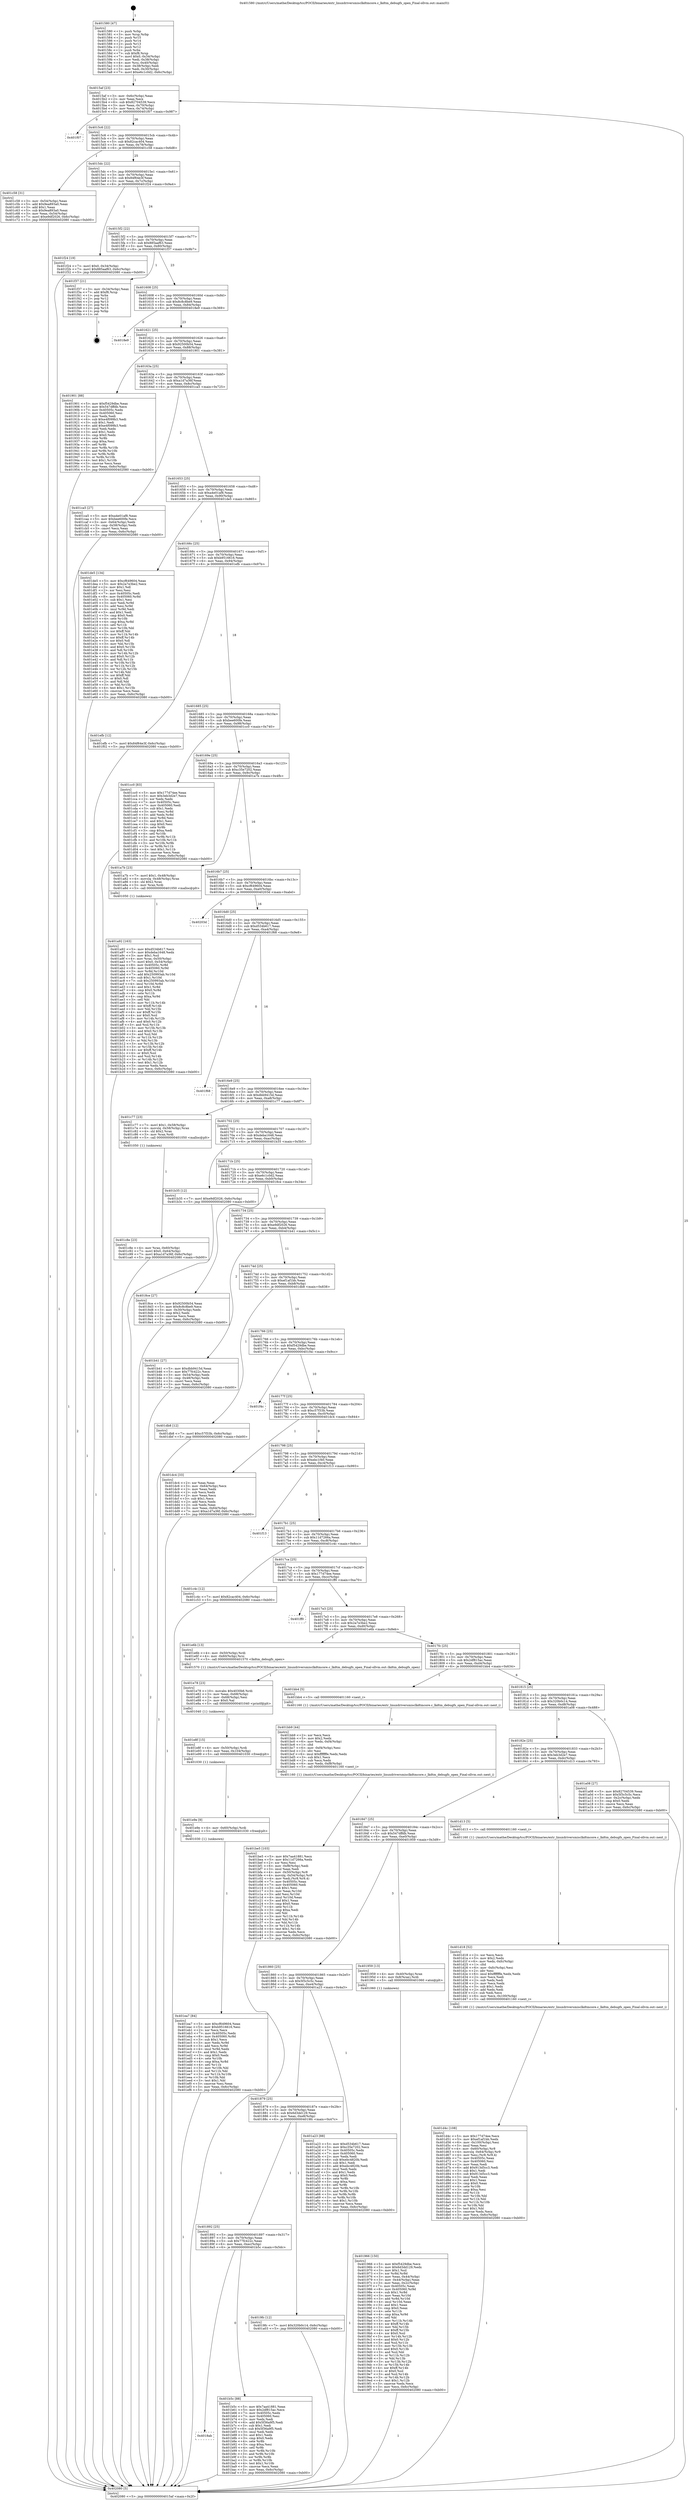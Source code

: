 digraph "0x401580" {
  label = "0x401580 (/mnt/c/Users/mathe/Desktop/tcc/POCII/binaries/extr_linuxdriversmisclkdtmcore.c_lkdtm_debugfs_open_Final-ollvm.out::main(0))"
  labelloc = "t"
  node[shape=record]

  Entry [label="",width=0.3,height=0.3,shape=circle,fillcolor=black,style=filled]
  "0x4015af" [label="{
     0x4015af [23]\l
     | [instrs]\l
     &nbsp;&nbsp;0x4015af \<+3\>: mov -0x6c(%rbp),%eax\l
     &nbsp;&nbsp;0x4015b2 \<+2\>: mov %eax,%ecx\l
     &nbsp;&nbsp;0x4015b4 \<+6\>: sub $0x82704539,%ecx\l
     &nbsp;&nbsp;0x4015ba \<+3\>: mov %eax,-0x70(%rbp)\l
     &nbsp;&nbsp;0x4015bd \<+3\>: mov %ecx,-0x74(%rbp)\l
     &nbsp;&nbsp;0x4015c0 \<+6\>: je 0000000000401f07 \<main+0x987\>\l
  }"]
  "0x401f07" [label="{
     0x401f07\l
  }", style=dashed]
  "0x4015c6" [label="{
     0x4015c6 [22]\l
     | [instrs]\l
     &nbsp;&nbsp;0x4015c6 \<+5\>: jmp 00000000004015cb \<main+0x4b\>\l
     &nbsp;&nbsp;0x4015cb \<+3\>: mov -0x70(%rbp),%eax\l
     &nbsp;&nbsp;0x4015ce \<+5\>: sub $0x82cac404,%eax\l
     &nbsp;&nbsp;0x4015d3 \<+3\>: mov %eax,-0x78(%rbp)\l
     &nbsp;&nbsp;0x4015d6 \<+6\>: je 0000000000401c58 \<main+0x6d8\>\l
  }"]
  Exit [label="",width=0.3,height=0.3,shape=circle,fillcolor=black,style=filled,peripheries=2]
  "0x401c58" [label="{
     0x401c58 [31]\l
     | [instrs]\l
     &nbsp;&nbsp;0x401c58 \<+3\>: mov -0x54(%rbp),%eax\l
     &nbsp;&nbsp;0x401c5b \<+5\>: add $0x9ea893a0,%eax\l
     &nbsp;&nbsp;0x401c60 \<+3\>: add $0x1,%eax\l
     &nbsp;&nbsp;0x401c63 \<+5\>: sub $0x9ea893a0,%eax\l
     &nbsp;&nbsp;0x401c68 \<+3\>: mov %eax,-0x54(%rbp)\l
     &nbsp;&nbsp;0x401c6b \<+7\>: movl $0xe9df2026,-0x6c(%rbp)\l
     &nbsp;&nbsp;0x401c72 \<+5\>: jmp 0000000000402080 \<main+0xb00\>\l
  }"]
  "0x4015dc" [label="{
     0x4015dc [22]\l
     | [instrs]\l
     &nbsp;&nbsp;0x4015dc \<+5\>: jmp 00000000004015e1 \<main+0x61\>\l
     &nbsp;&nbsp;0x4015e1 \<+3\>: mov -0x70(%rbp),%eax\l
     &nbsp;&nbsp;0x4015e4 \<+5\>: sub $0x84f64e3f,%eax\l
     &nbsp;&nbsp;0x4015e9 \<+3\>: mov %eax,-0x7c(%rbp)\l
     &nbsp;&nbsp;0x4015ec \<+6\>: je 0000000000401f24 \<main+0x9a4\>\l
  }"]
  "0x401ea7" [label="{
     0x401ea7 [84]\l
     | [instrs]\l
     &nbsp;&nbsp;0x401ea7 \<+5\>: mov $0xcf649604,%eax\l
     &nbsp;&nbsp;0x401eac \<+5\>: mov $0xb9516616,%esi\l
     &nbsp;&nbsp;0x401eb1 \<+2\>: xor %ecx,%ecx\l
     &nbsp;&nbsp;0x401eb3 \<+7\>: mov 0x40505c,%edx\l
     &nbsp;&nbsp;0x401eba \<+8\>: mov 0x405060,%r8d\l
     &nbsp;&nbsp;0x401ec2 \<+3\>: sub $0x1,%ecx\l
     &nbsp;&nbsp;0x401ec5 \<+3\>: mov %edx,%r9d\l
     &nbsp;&nbsp;0x401ec8 \<+3\>: add %ecx,%r9d\l
     &nbsp;&nbsp;0x401ecb \<+4\>: imul %r9d,%edx\l
     &nbsp;&nbsp;0x401ecf \<+3\>: and $0x1,%edx\l
     &nbsp;&nbsp;0x401ed2 \<+3\>: cmp $0x0,%edx\l
     &nbsp;&nbsp;0x401ed5 \<+4\>: sete %r10b\l
     &nbsp;&nbsp;0x401ed9 \<+4\>: cmp $0xa,%r8d\l
     &nbsp;&nbsp;0x401edd \<+4\>: setl %r11b\l
     &nbsp;&nbsp;0x401ee1 \<+3\>: mov %r10b,%bl\l
     &nbsp;&nbsp;0x401ee4 \<+3\>: and %r11b,%bl\l
     &nbsp;&nbsp;0x401ee7 \<+3\>: xor %r11b,%r10b\l
     &nbsp;&nbsp;0x401eea \<+3\>: or %r10b,%bl\l
     &nbsp;&nbsp;0x401eed \<+3\>: test $0x1,%bl\l
     &nbsp;&nbsp;0x401ef0 \<+3\>: cmovne %esi,%eax\l
     &nbsp;&nbsp;0x401ef3 \<+3\>: mov %eax,-0x6c(%rbp)\l
     &nbsp;&nbsp;0x401ef6 \<+5\>: jmp 0000000000402080 \<main+0xb00\>\l
  }"]
  "0x401f24" [label="{
     0x401f24 [19]\l
     | [instrs]\l
     &nbsp;&nbsp;0x401f24 \<+7\>: movl $0x0,-0x34(%rbp)\l
     &nbsp;&nbsp;0x401f2b \<+7\>: movl $0x885aaf63,-0x6c(%rbp)\l
     &nbsp;&nbsp;0x401f32 \<+5\>: jmp 0000000000402080 \<main+0xb00\>\l
  }"]
  "0x4015f2" [label="{
     0x4015f2 [22]\l
     | [instrs]\l
     &nbsp;&nbsp;0x4015f2 \<+5\>: jmp 00000000004015f7 \<main+0x77\>\l
     &nbsp;&nbsp;0x4015f7 \<+3\>: mov -0x70(%rbp),%eax\l
     &nbsp;&nbsp;0x4015fa \<+5\>: sub $0x885aaf63,%eax\l
     &nbsp;&nbsp;0x4015ff \<+3\>: mov %eax,-0x80(%rbp)\l
     &nbsp;&nbsp;0x401602 \<+6\>: je 0000000000401f37 \<main+0x9b7\>\l
  }"]
  "0x401e9e" [label="{
     0x401e9e [9]\l
     | [instrs]\l
     &nbsp;&nbsp;0x401e9e \<+4\>: mov -0x60(%rbp),%rdi\l
     &nbsp;&nbsp;0x401ea2 \<+5\>: call 0000000000401030 \<free@plt\>\l
     | [calls]\l
     &nbsp;&nbsp;0x401030 \{1\} (unknown)\l
  }"]
  "0x401f37" [label="{
     0x401f37 [21]\l
     | [instrs]\l
     &nbsp;&nbsp;0x401f37 \<+3\>: mov -0x34(%rbp),%eax\l
     &nbsp;&nbsp;0x401f3a \<+7\>: add $0xf8,%rsp\l
     &nbsp;&nbsp;0x401f41 \<+1\>: pop %rbx\l
     &nbsp;&nbsp;0x401f42 \<+2\>: pop %r12\l
     &nbsp;&nbsp;0x401f44 \<+2\>: pop %r13\l
     &nbsp;&nbsp;0x401f46 \<+2\>: pop %r14\l
     &nbsp;&nbsp;0x401f48 \<+2\>: pop %r15\l
     &nbsp;&nbsp;0x401f4a \<+1\>: pop %rbp\l
     &nbsp;&nbsp;0x401f4b \<+1\>: ret\l
  }"]
  "0x401608" [label="{
     0x401608 [25]\l
     | [instrs]\l
     &nbsp;&nbsp;0x401608 \<+5\>: jmp 000000000040160d \<main+0x8d\>\l
     &nbsp;&nbsp;0x40160d \<+3\>: mov -0x70(%rbp),%eax\l
     &nbsp;&nbsp;0x401610 \<+5\>: sub $0x8c8c8be9,%eax\l
     &nbsp;&nbsp;0x401615 \<+6\>: mov %eax,-0x84(%rbp)\l
     &nbsp;&nbsp;0x40161b \<+6\>: je 00000000004018e9 \<main+0x369\>\l
  }"]
  "0x401e8f" [label="{
     0x401e8f [15]\l
     | [instrs]\l
     &nbsp;&nbsp;0x401e8f \<+4\>: mov -0x50(%rbp),%rdi\l
     &nbsp;&nbsp;0x401e93 \<+6\>: mov %eax,-0x104(%rbp)\l
     &nbsp;&nbsp;0x401e99 \<+5\>: call 0000000000401030 \<free@plt\>\l
     | [calls]\l
     &nbsp;&nbsp;0x401030 \{1\} (unknown)\l
  }"]
  "0x4018e9" [label="{
     0x4018e9\l
  }", style=dashed]
  "0x401621" [label="{
     0x401621 [25]\l
     | [instrs]\l
     &nbsp;&nbsp;0x401621 \<+5\>: jmp 0000000000401626 \<main+0xa6\>\l
     &nbsp;&nbsp;0x401626 \<+3\>: mov -0x70(%rbp),%eax\l
     &nbsp;&nbsp;0x401629 \<+5\>: sub $0x92500b54,%eax\l
     &nbsp;&nbsp;0x40162e \<+6\>: mov %eax,-0x88(%rbp)\l
     &nbsp;&nbsp;0x401634 \<+6\>: je 0000000000401901 \<main+0x381\>\l
  }"]
  "0x401e78" [label="{
     0x401e78 [23]\l
     | [instrs]\l
     &nbsp;&nbsp;0x401e78 \<+10\>: movabs $0x4030b6,%rdi\l
     &nbsp;&nbsp;0x401e82 \<+3\>: mov %eax,-0x68(%rbp)\l
     &nbsp;&nbsp;0x401e85 \<+3\>: mov -0x68(%rbp),%esi\l
     &nbsp;&nbsp;0x401e88 \<+2\>: mov $0x0,%al\l
     &nbsp;&nbsp;0x401e8a \<+5\>: call 0000000000401040 \<printf@plt\>\l
     | [calls]\l
     &nbsp;&nbsp;0x401040 \{1\} (unknown)\l
  }"]
  "0x401901" [label="{
     0x401901 [88]\l
     | [instrs]\l
     &nbsp;&nbsp;0x401901 \<+5\>: mov $0xf5429dbe,%eax\l
     &nbsp;&nbsp;0x401906 \<+5\>: mov $0x547dffdb,%ecx\l
     &nbsp;&nbsp;0x40190b \<+7\>: mov 0x40505c,%edx\l
     &nbsp;&nbsp;0x401912 \<+7\>: mov 0x405060,%esi\l
     &nbsp;&nbsp;0x401919 \<+2\>: mov %edx,%edi\l
     &nbsp;&nbsp;0x40191b \<+6\>: sub $0xe4f099b3,%edi\l
     &nbsp;&nbsp;0x401921 \<+3\>: sub $0x1,%edi\l
     &nbsp;&nbsp;0x401924 \<+6\>: add $0xe4f099b3,%edi\l
     &nbsp;&nbsp;0x40192a \<+3\>: imul %edi,%edx\l
     &nbsp;&nbsp;0x40192d \<+3\>: and $0x1,%edx\l
     &nbsp;&nbsp;0x401930 \<+3\>: cmp $0x0,%edx\l
     &nbsp;&nbsp;0x401933 \<+4\>: sete %r8b\l
     &nbsp;&nbsp;0x401937 \<+3\>: cmp $0xa,%esi\l
     &nbsp;&nbsp;0x40193a \<+4\>: setl %r9b\l
     &nbsp;&nbsp;0x40193e \<+3\>: mov %r8b,%r10b\l
     &nbsp;&nbsp;0x401941 \<+3\>: and %r9b,%r10b\l
     &nbsp;&nbsp;0x401944 \<+3\>: xor %r9b,%r8b\l
     &nbsp;&nbsp;0x401947 \<+3\>: or %r8b,%r10b\l
     &nbsp;&nbsp;0x40194a \<+4\>: test $0x1,%r10b\l
     &nbsp;&nbsp;0x40194e \<+3\>: cmovne %ecx,%eax\l
     &nbsp;&nbsp;0x401951 \<+3\>: mov %eax,-0x6c(%rbp)\l
     &nbsp;&nbsp;0x401954 \<+5\>: jmp 0000000000402080 \<main+0xb00\>\l
  }"]
  "0x40163a" [label="{
     0x40163a [25]\l
     | [instrs]\l
     &nbsp;&nbsp;0x40163a \<+5\>: jmp 000000000040163f \<main+0xbf\>\l
     &nbsp;&nbsp;0x40163f \<+3\>: mov -0x70(%rbp),%eax\l
     &nbsp;&nbsp;0x401642 \<+5\>: sub $0xa1d7a36f,%eax\l
     &nbsp;&nbsp;0x401647 \<+6\>: mov %eax,-0x8c(%rbp)\l
     &nbsp;&nbsp;0x40164d \<+6\>: je 0000000000401ca5 \<main+0x725\>\l
  }"]
  "0x401d4c" [label="{
     0x401d4c [108]\l
     | [instrs]\l
     &nbsp;&nbsp;0x401d4c \<+5\>: mov $0x177d74ee,%ecx\l
     &nbsp;&nbsp;0x401d51 \<+5\>: mov $0xef1af1bb,%edx\l
     &nbsp;&nbsp;0x401d56 \<+6\>: mov -0x100(%rbp),%esi\l
     &nbsp;&nbsp;0x401d5c \<+3\>: imul %eax,%esi\l
     &nbsp;&nbsp;0x401d5f \<+4\>: mov -0x60(%rbp),%r8\l
     &nbsp;&nbsp;0x401d63 \<+4\>: movslq -0x64(%rbp),%r9\l
     &nbsp;&nbsp;0x401d67 \<+4\>: mov %esi,(%r8,%r9,4)\l
     &nbsp;&nbsp;0x401d6b \<+7\>: mov 0x40505c,%eax\l
     &nbsp;&nbsp;0x401d72 \<+7\>: mov 0x405060,%esi\l
     &nbsp;&nbsp;0x401d79 \<+2\>: mov %eax,%edi\l
     &nbsp;&nbsp;0x401d7b \<+6\>: add $0x913d5cc3,%edi\l
     &nbsp;&nbsp;0x401d81 \<+3\>: sub $0x1,%edi\l
     &nbsp;&nbsp;0x401d84 \<+6\>: sub $0x913d5cc3,%edi\l
     &nbsp;&nbsp;0x401d8a \<+3\>: imul %edi,%eax\l
     &nbsp;&nbsp;0x401d8d \<+3\>: and $0x1,%eax\l
     &nbsp;&nbsp;0x401d90 \<+3\>: cmp $0x0,%eax\l
     &nbsp;&nbsp;0x401d93 \<+4\>: sete %r10b\l
     &nbsp;&nbsp;0x401d97 \<+3\>: cmp $0xa,%esi\l
     &nbsp;&nbsp;0x401d9a \<+4\>: setl %r11b\l
     &nbsp;&nbsp;0x401d9e \<+3\>: mov %r10b,%bl\l
     &nbsp;&nbsp;0x401da1 \<+3\>: and %r11b,%bl\l
     &nbsp;&nbsp;0x401da4 \<+3\>: xor %r11b,%r10b\l
     &nbsp;&nbsp;0x401da7 \<+3\>: or %r10b,%bl\l
     &nbsp;&nbsp;0x401daa \<+3\>: test $0x1,%bl\l
     &nbsp;&nbsp;0x401dad \<+3\>: cmovne %edx,%ecx\l
     &nbsp;&nbsp;0x401db0 \<+3\>: mov %ecx,-0x6c(%rbp)\l
     &nbsp;&nbsp;0x401db3 \<+5\>: jmp 0000000000402080 \<main+0xb00\>\l
  }"]
  "0x401ca5" [label="{
     0x401ca5 [27]\l
     | [instrs]\l
     &nbsp;&nbsp;0x401ca5 \<+5\>: mov $0xa4e01af8,%eax\l
     &nbsp;&nbsp;0x401caa \<+5\>: mov $0xbee600fe,%ecx\l
     &nbsp;&nbsp;0x401caf \<+3\>: mov -0x64(%rbp),%edx\l
     &nbsp;&nbsp;0x401cb2 \<+3\>: cmp -0x58(%rbp),%edx\l
     &nbsp;&nbsp;0x401cb5 \<+3\>: cmovl %ecx,%eax\l
     &nbsp;&nbsp;0x401cb8 \<+3\>: mov %eax,-0x6c(%rbp)\l
     &nbsp;&nbsp;0x401cbb \<+5\>: jmp 0000000000402080 \<main+0xb00\>\l
  }"]
  "0x401653" [label="{
     0x401653 [25]\l
     | [instrs]\l
     &nbsp;&nbsp;0x401653 \<+5\>: jmp 0000000000401658 \<main+0xd8\>\l
     &nbsp;&nbsp;0x401658 \<+3\>: mov -0x70(%rbp),%eax\l
     &nbsp;&nbsp;0x40165b \<+5\>: sub $0xa4e01af8,%eax\l
     &nbsp;&nbsp;0x401660 \<+6\>: mov %eax,-0x90(%rbp)\l
     &nbsp;&nbsp;0x401666 \<+6\>: je 0000000000401de5 \<main+0x865\>\l
  }"]
  "0x401d18" [label="{
     0x401d18 [52]\l
     | [instrs]\l
     &nbsp;&nbsp;0x401d18 \<+2\>: xor %ecx,%ecx\l
     &nbsp;&nbsp;0x401d1a \<+5\>: mov $0x2,%edx\l
     &nbsp;&nbsp;0x401d1f \<+6\>: mov %edx,-0xfc(%rbp)\l
     &nbsp;&nbsp;0x401d25 \<+1\>: cltd\l
     &nbsp;&nbsp;0x401d26 \<+6\>: mov -0xfc(%rbp),%esi\l
     &nbsp;&nbsp;0x401d2c \<+2\>: idiv %esi\l
     &nbsp;&nbsp;0x401d2e \<+6\>: imul $0xfffffffe,%edx,%edx\l
     &nbsp;&nbsp;0x401d34 \<+2\>: mov %ecx,%edi\l
     &nbsp;&nbsp;0x401d36 \<+2\>: sub %edx,%edi\l
     &nbsp;&nbsp;0x401d38 \<+2\>: mov %ecx,%edx\l
     &nbsp;&nbsp;0x401d3a \<+3\>: sub $0x1,%edx\l
     &nbsp;&nbsp;0x401d3d \<+2\>: add %edx,%edi\l
     &nbsp;&nbsp;0x401d3f \<+2\>: sub %edi,%ecx\l
     &nbsp;&nbsp;0x401d41 \<+6\>: mov %ecx,-0x100(%rbp)\l
     &nbsp;&nbsp;0x401d47 \<+5\>: call 0000000000401160 \<next_i\>\l
     | [calls]\l
     &nbsp;&nbsp;0x401160 \{1\} (/mnt/c/Users/mathe/Desktop/tcc/POCII/binaries/extr_linuxdriversmisclkdtmcore.c_lkdtm_debugfs_open_Final-ollvm.out::next_i)\l
  }"]
  "0x401de5" [label="{
     0x401de5 [134]\l
     | [instrs]\l
     &nbsp;&nbsp;0x401de5 \<+5\>: mov $0xcf649604,%eax\l
     &nbsp;&nbsp;0x401dea \<+5\>: mov $0x2a7e3be2,%ecx\l
     &nbsp;&nbsp;0x401def \<+2\>: mov $0x1,%dl\l
     &nbsp;&nbsp;0x401df1 \<+2\>: xor %esi,%esi\l
     &nbsp;&nbsp;0x401df3 \<+7\>: mov 0x40505c,%edi\l
     &nbsp;&nbsp;0x401dfa \<+8\>: mov 0x405060,%r8d\l
     &nbsp;&nbsp;0x401e02 \<+3\>: sub $0x1,%esi\l
     &nbsp;&nbsp;0x401e05 \<+3\>: mov %edi,%r9d\l
     &nbsp;&nbsp;0x401e08 \<+3\>: add %esi,%r9d\l
     &nbsp;&nbsp;0x401e0b \<+4\>: imul %r9d,%edi\l
     &nbsp;&nbsp;0x401e0f \<+3\>: and $0x1,%edi\l
     &nbsp;&nbsp;0x401e12 \<+3\>: cmp $0x0,%edi\l
     &nbsp;&nbsp;0x401e15 \<+4\>: sete %r10b\l
     &nbsp;&nbsp;0x401e19 \<+4\>: cmp $0xa,%r8d\l
     &nbsp;&nbsp;0x401e1d \<+4\>: setl %r11b\l
     &nbsp;&nbsp;0x401e21 \<+3\>: mov %r10b,%bl\l
     &nbsp;&nbsp;0x401e24 \<+3\>: xor $0xff,%bl\l
     &nbsp;&nbsp;0x401e27 \<+3\>: mov %r11b,%r14b\l
     &nbsp;&nbsp;0x401e2a \<+4\>: xor $0xff,%r14b\l
     &nbsp;&nbsp;0x401e2e \<+3\>: xor $0x0,%dl\l
     &nbsp;&nbsp;0x401e31 \<+3\>: mov %bl,%r15b\l
     &nbsp;&nbsp;0x401e34 \<+4\>: and $0x0,%r15b\l
     &nbsp;&nbsp;0x401e38 \<+3\>: and %dl,%r10b\l
     &nbsp;&nbsp;0x401e3b \<+3\>: mov %r14b,%r12b\l
     &nbsp;&nbsp;0x401e3e \<+4\>: and $0x0,%r12b\l
     &nbsp;&nbsp;0x401e42 \<+3\>: and %dl,%r11b\l
     &nbsp;&nbsp;0x401e45 \<+3\>: or %r10b,%r15b\l
     &nbsp;&nbsp;0x401e48 \<+3\>: or %r11b,%r12b\l
     &nbsp;&nbsp;0x401e4b \<+3\>: xor %r12b,%r15b\l
     &nbsp;&nbsp;0x401e4e \<+3\>: or %r14b,%bl\l
     &nbsp;&nbsp;0x401e51 \<+3\>: xor $0xff,%bl\l
     &nbsp;&nbsp;0x401e54 \<+3\>: or $0x0,%dl\l
     &nbsp;&nbsp;0x401e57 \<+2\>: and %dl,%bl\l
     &nbsp;&nbsp;0x401e59 \<+3\>: or %bl,%r15b\l
     &nbsp;&nbsp;0x401e5c \<+4\>: test $0x1,%r15b\l
     &nbsp;&nbsp;0x401e60 \<+3\>: cmovne %ecx,%eax\l
     &nbsp;&nbsp;0x401e63 \<+3\>: mov %eax,-0x6c(%rbp)\l
     &nbsp;&nbsp;0x401e66 \<+5\>: jmp 0000000000402080 \<main+0xb00\>\l
  }"]
  "0x40166c" [label="{
     0x40166c [25]\l
     | [instrs]\l
     &nbsp;&nbsp;0x40166c \<+5\>: jmp 0000000000401671 \<main+0xf1\>\l
     &nbsp;&nbsp;0x401671 \<+3\>: mov -0x70(%rbp),%eax\l
     &nbsp;&nbsp;0x401674 \<+5\>: sub $0xb9516616,%eax\l
     &nbsp;&nbsp;0x401679 \<+6\>: mov %eax,-0x94(%rbp)\l
     &nbsp;&nbsp;0x40167f \<+6\>: je 0000000000401efb \<main+0x97b\>\l
  }"]
  "0x401c8e" [label="{
     0x401c8e [23]\l
     | [instrs]\l
     &nbsp;&nbsp;0x401c8e \<+4\>: mov %rax,-0x60(%rbp)\l
     &nbsp;&nbsp;0x401c92 \<+7\>: movl $0x0,-0x64(%rbp)\l
     &nbsp;&nbsp;0x401c99 \<+7\>: movl $0xa1d7a36f,-0x6c(%rbp)\l
     &nbsp;&nbsp;0x401ca0 \<+5\>: jmp 0000000000402080 \<main+0xb00\>\l
  }"]
  "0x401efb" [label="{
     0x401efb [12]\l
     | [instrs]\l
     &nbsp;&nbsp;0x401efb \<+7\>: movl $0x84f64e3f,-0x6c(%rbp)\l
     &nbsp;&nbsp;0x401f02 \<+5\>: jmp 0000000000402080 \<main+0xb00\>\l
  }"]
  "0x401685" [label="{
     0x401685 [25]\l
     | [instrs]\l
     &nbsp;&nbsp;0x401685 \<+5\>: jmp 000000000040168a \<main+0x10a\>\l
     &nbsp;&nbsp;0x40168a \<+3\>: mov -0x70(%rbp),%eax\l
     &nbsp;&nbsp;0x40168d \<+5\>: sub $0xbee600fe,%eax\l
     &nbsp;&nbsp;0x401692 \<+6\>: mov %eax,-0x98(%rbp)\l
     &nbsp;&nbsp;0x401698 \<+6\>: je 0000000000401cc0 \<main+0x740\>\l
  }"]
  "0x401be5" [label="{
     0x401be5 [103]\l
     | [instrs]\l
     &nbsp;&nbsp;0x401be5 \<+5\>: mov $0x7aa41881,%ecx\l
     &nbsp;&nbsp;0x401bea \<+5\>: mov $0x11d7266a,%edx\l
     &nbsp;&nbsp;0x401bef \<+2\>: xor %esi,%esi\l
     &nbsp;&nbsp;0x401bf1 \<+6\>: mov -0xf8(%rbp),%edi\l
     &nbsp;&nbsp;0x401bf7 \<+3\>: imul %eax,%edi\l
     &nbsp;&nbsp;0x401bfa \<+4\>: mov -0x50(%rbp),%r8\l
     &nbsp;&nbsp;0x401bfe \<+4\>: movslq -0x54(%rbp),%r9\l
     &nbsp;&nbsp;0x401c02 \<+4\>: mov %edi,(%r8,%r9,4)\l
     &nbsp;&nbsp;0x401c06 \<+7\>: mov 0x40505c,%eax\l
     &nbsp;&nbsp;0x401c0d \<+7\>: mov 0x405060,%edi\l
     &nbsp;&nbsp;0x401c14 \<+3\>: sub $0x1,%esi\l
     &nbsp;&nbsp;0x401c17 \<+3\>: mov %eax,%r10d\l
     &nbsp;&nbsp;0x401c1a \<+3\>: add %esi,%r10d\l
     &nbsp;&nbsp;0x401c1d \<+4\>: imul %r10d,%eax\l
     &nbsp;&nbsp;0x401c21 \<+3\>: and $0x1,%eax\l
     &nbsp;&nbsp;0x401c24 \<+3\>: cmp $0x0,%eax\l
     &nbsp;&nbsp;0x401c27 \<+4\>: sete %r11b\l
     &nbsp;&nbsp;0x401c2b \<+3\>: cmp $0xa,%edi\l
     &nbsp;&nbsp;0x401c2e \<+3\>: setl %bl\l
     &nbsp;&nbsp;0x401c31 \<+3\>: mov %r11b,%r14b\l
     &nbsp;&nbsp;0x401c34 \<+3\>: and %bl,%r14b\l
     &nbsp;&nbsp;0x401c37 \<+3\>: xor %bl,%r11b\l
     &nbsp;&nbsp;0x401c3a \<+3\>: or %r11b,%r14b\l
     &nbsp;&nbsp;0x401c3d \<+4\>: test $0x1,%r14b\l
     &nbsp;&nbsp;0x401c41 \<+3\>: cmovne %edx,%ecx\l
     &nbsp;&nbsp;0x401c44 \<+3\>: mov %ecx,-0x6c(%rbp)\l
     &nbsp;&nbsp;0x401c47 \<+5\>: jmp 0000000000402080 \<main+0xb00\>\l
  }"]
  "0x401cc0" [label="{
     0x401cc0 [83]\l
     | [instrs]\l
     &nbsp;&nbsp;0x401cc0 \<+5\>: mov $0x177d74ee,%eax\l
     &nbsp;&nbsp;0x401cc5 \<+5\>: mov $0x3eb3d2e7,%ecx\l
     &nbsp;&nbsp;0x401cca \<+2\>: xor %edx,%edx\l
     &nbsp;&nbsp;0x401ccc \<+7\>: mov 0x40505c,%esi\l
     &nbsp;&nbsp;0x401cd3 \<+7\>: mov 0x405060,%edi\l
     &nbsp;&nbsp;0x401cda \<+3\>: sub $0x1,%edx\l
     &nbsp;&nbsp;0x401cdd \<+3\>: mov %esi,%r8d\l
     &nbsp;&nbsp;0x401ce0 \<+3\>: add %edx,%r8d\l
     &nbsp;&nbsp;0x401ce3 \<+4\>: imul %r8d,%esi\l
     &nbsp;&nbsp;0x401ce7 \<+3\>: and $0x1,%esi\l
     &nbsp;&nbsp;0x401cea \<+3\>: cmp $0x0,%esi\l
     &nbsp;&nbsp;0x401ced \<+4\>: sete %r9b\l
     &nbsp;&nbsp;0x401cf1 \<+3\>: cmp $0xa,%edi\l
     &nbsp;&nbsp;0x401cf4 \<+4\>: setl %r10b\l
     &nbsp;&nbsp;0x401cf8 \<+3\>: mov %r9b,%r11b\l
     &nbsp;&nbsp;0x401cfb \<+3\>: and %r10b,%r11b\l
     &nbsp;&nbsp;0x401cfe \<+3\>: xor %r10b,%r9b\l
     &nbsp;&nbsp;0x401d01 \<+3\>: or %r9b,%r11b\l
     &nbsp;&nbsp;0x401d04 \<+4\>: test $0x1,%r11b\l
     &nbsp;&nbsp;0x401d08 \<+3\>: cmovne %ecx,%eax\l
     &nbsp;&nbsp;0x401d0b \<+3\>: mov %eax,-0x6c(%rbp)\l
     &nbsp;&nbsp;0x401d0e \<+5\>: jmp 0000000000402080 \<main+0xb00\>\l
  }"]
  "0x40169e" [label="{
     0x40169e [25]\l
     | [instrs]\l
     &nbsp;&nbsp;0x40169e \<+5\>: jmp 00000000004016a3 \<main+0x123\>\l
     &nbsp;&nbsp;0x4016a3 \<+3\>: mov -0x70(%rbp),%eax\l
     &nbsp;&nbsp;0x4016a6 \<+5\>: sub $0xc35e7202,%eax\l
     &nbsp;&nbsp;0x4016ab \<+6\>: mov %eax,-0x9c(%rbp)\l
     &nbsp;&nbsp;0x4016b1 \<+6\>: je 0000000000401a7b \<main+0x4fb\>\l
  }"]
  "0x401bb9" [label="{
     0x401bb9 [44]\l
     | [instrs]\l
     &nbsp;&nbsp;0x401bb9 \<+2\>: xor %ecx,%ecx\l
     &nbsp;&nbsp;0x401bbb \<+5\>: mov $0x2,%edx\l
     &nbsp;&nbsp;0x401bc0 \<+6\>: mov %edx,-0xf4(%rbp)\l
     &nbsp;&nbsp;0x401bc6 \<+1\>: cltd\l
     &nbsp;&nbsp;0x401bc7 \<+6\>: mov -0xf4(%rbp),%esi\l
     &nbsp;&nbsp;0x401bcd \<+2\>: idiv %esi\l
     &nbsp;&nbsp;0x401bcf \<+6\>: imul $0xfffffffe,%edx,%edx\l
     &nbsp;&nbsp;0x401bd5 \<+3\>: sub $0x1,%ecx\l
     &nbsp;&nbsp;0x401bd8 \<+2\>: sub %ecx,%edx\l
     &nbsp;&nbsp;0x401bda \<+6\>: mov %edx,-0xf8(%rbp)\l
     &nbsp;&nbsp;0x401be0 \<+5\>: call 0000000000401160 \<next_i\>\l
     | [calls]\l
     &nbsp;&nbsp;0x401160 \{1\} (/mnt/c/Users/mathe/Desktop/tcc/POCII/binaries/extr_linuxdriversmisclkdtmcore.c_lkdtm_debugfs_open_Final-ollvm.out::next_i)\l
  }"]
  "0x401a7b" [label="{
     0x401a7b [23]\l
     | [instrs]\l
     &nbsp;&nbsp;0x401a7b \<+7\>: movl $0x1,-0x48(%rbp)\l
     &nbsp;&nbsp;0x401a82 \<+4\>: movslq -0x48(%rbp),%rax\l
     &nbsp;&nbsp;0x401a86 \<+4\>: shl $0x2,%rax\l
     &nbsp;&nbsp;0x401a8a \<+3\>: mov %rax,%rdi\l
     &nbsp;&nbsp;0x401a8d \<+5\>: call 0000000000401050 \<malloc@plt\>\l
     | [calls]\l
     &nbsp;&nbsp;0x401050 \{1\} (unknown)\l
  }"]
  "0x4016b7" [label="{
     0x4016b7 [25]\l
     | [instrs]\l
     &nbsp;&nbsp;0x4016b7 \<+5\>: jmp 00000000004016bc \<main+0x13c\>\l
     &nbsp;&nbsp;0x4016bc \<+3\>: mov -0x70(%rbp),%eax\l
     &nbsp;&nbsp;0x4016bf \<+5\>: sub $0xcf649604,%eax\l
     &nbsp;&nbsp;0x4016c4 \<+6\>: mov %eax,-0xa0(%rbp)\l
     &nbsp;&nbsp;0x4016ca \<+6\>: je 000000000040203d \<main+0xabd\>\l
  }"]
  "0x4018ab" [label="{
     0x4018ab\l
  }", style=dashed]
  "0x40203d" [label="{
     0x40203d\l
  }", style=dashed]
  "0x4016d0" [label="{
     0x4016d0 [25]\l
     | [instrs]\l
     &nbsp;&nbsp;0x4016d0 \<+5\>: jmp 00000000004016d5 \<main+0x155\>\l
     &nbsp;&nbsp;0x4016d5 \<+3\>: mov -0x70(%rbp),%eax\l
     &nbsp;&nbsp;0x4016d8 \<+5\>: sub $0xd534b617,%eax\l
     &nbsp;&nbsp;0x4016dd \<+6\>: mov %eax,-0xa4(%rbp)\l
     &nbsp;&nbsp;0x4016e3 \<+6\>: je 0000000000401f68 \<main+0x9e8\>\l
  }"]
  "0x401b5c" [label="{
     0x401b5c [88]\l
     | [instrs]\l
     &nbsp;&nbsp;0x401b5c \<+5\>: mov $0x7aa41881,%eax\l
     &nbsp;&nbsp;0x401b61 \<+5\>: mov $0x2df815ac,%ecx\l
     &nbsp;&nbsp;0x401b66 \<+7\>: mov 0x40505c,%edx\l
     &nbsp;&nbsp;0x401b6d \<+7\>: mov 0x405060,%esi\l
     &nbsp;&nbsp;0x401b74 \<+2\>: mov %edx,%edi\l
     &nbsp;&nbsp;0x401b76 \<+6\>: add $0x5f36a9f5,%edi\l
     &nbsp;&nbsp;0x401b7c \<+3\>: sub $0x1,%edi\l
     &nbsp;&nbsp;0x401b7f \<+6\>: sub $0x5f36a9f5,%edi\l
     &nbsp;&nbsp;0x401b85 \<+3\>: imul %edi,%edx\l
     &nbsp;&nbsp;0x401b88 \<+3\>: and $0x1,%edx\l
     &nbsp;&nbsp;0x401b8b \<+3\>: cmp $0x0,%edx\l
     &nbsp;&nbsp;0x401b8e \<+4\>: sete %r8b\l
     &nbsp;&nbsp;0x401b92 \<+3\>: cmp $0xa,%esi\l
     &nbsp;&nbsp;0x401b95 \<+4\>: setl %r9b\l
     &nbsp;&nbsp;0x401b99 \<+3\>: mov %r8b,%r10b\l
     &nbsp;&nbsp;0x401b9c \<+3\>: and %r9b,%r10b\l
     &nbsp;&nbsp;0x401b9f \<+3\>: xor %r9b,%r8b\l
     &nbsp;&nbsp;0x401ba2 \<+3\>: or %r8b,%r10b\l
     &nbsp;&nbsp;0x401ba5 \<+4\>: test $0x1,%r10b\l
     &nbsp;&nbsp;0x401ba9 \<+3\>: cmovne %ecx,%eax\l
     &nbsp;&nbsp;0x401bac \<+3\>: mov %eax,-0x6c(%rbp)\l
     &nbsp;&nbsp;0x401baf \<+5\>: jmp 0000000000402080 \<main+0xb00\>\l
  }"]
  "0x401f68" [label="{
     0x401f68\l
  }", style=dashed]
  "0x4016e9" [label="{
     0x4016e9 [25]\l
     | [instrs]\l
     &nbsp;&nbsp;0x4016e9 \<+5\>: jmp 00000000004016ee \<main+0x16e\>\l
     &nbsp;&nbsp;0x4016ee \<+3\>: mov -0x70(%rbp),%eax\l
     &nbsp;&nbsp;0x4016f1 \<+5\>: sub $0xdbb9415d,%eax\l
     &nbsp;&nbsp;0x4016f6 \<+6\>: mov %eax,-0xa8(%rbp)\l
     &nbsp;&nbsp;0x4016fc \<+6\>: je 0000000000401c77 \<main+0x6f7\>\l
  }"]
  "0x401a92" [label="{
     0x401a92 [163]\l
     | [instrs]\l
     &nbsp;&nbsp;0x401a92 \<+5\>: mov $0xd534b617,%ecx\l
     &nbsp;&nbsp;0x401a97 \<+5\>: mov $0xdeba1648,%edx\l
     &nbsp;&nbsp;0x401a9c \<+3\>: mov $0x1,%sil\l
     &nbsp;&nbsp;0x401a9f \<+4\>: mov %rax,-0x50(%rbp)\l
     &nbsp;&nbsp;0x401aa3 \<+7\>: movl $0x0,-0x54(%rbp)\l
     &nbsp;&nbsp;0x401aaa \<+8\>: mov 0x40505c,%r8d\l
     &nbsp;&nbsp;0x401ab2 \<+8\>: mov 0x405060,%r9d\l
     &nbsp;&nbsp;0x401aba \<+3\>: mov %r8d,%r10d\l
     &nbsp;&nbsp;0x401abd \<+7\>: add $0x250993ab,%r10d\l
     &nbsp;&nbsp;0x401ac4 \<+4\>: sub $0x1,%r10d\l
     &nbsp;&nbsp;0x401ac8 \<+7\>: sub $0x250993ab,%r10d\l
     &nbsp;&nbsp;0x401acf \<+4\>: imul %r10d,%r8d\l
     &nbsp;&nbsp;0x401ad3 \<+4\>: and $0x1,%r8d\l
     &nbsp;&nbsp;0x401ad7 \<+4\>: cmp $0x0,%r8d\l
     &nbsp;&nbsp;0x401adb \<+4\>: sete %r11b\l
     &nbsp;&nbsp;0x401adf \<+4\>: cmp $0xa,%r9d\l
     &nbsp;&nbsp;0x401ae3 \<+3\>: setl %bl\l
     &nbsp;&nbsp;0x401ae6 \<+3\>: mov %r11b,%r14b\l
     &nbsp;&nbsp;0x401ae9 \<+4\>: xor $0xff,%r14b\l
     &nbsp;&nbsp;0x401aed \<+3\>: mov %bl,%r15b\l
     &nbsp;&nbsp;0x401af0 \<+4\>: xor $0xff,%r15b\l
     &nbsp;&nbsp;0x401af4 \<+4\>: xor $0x0,%sil\l
     &nbsp;&nbsp;0x401af8 \<+3\>: mov %r14b,%r12b\l
     &nbsp;&nbsp;0x401afb \<+4\>: and $0x0,%r12b\l
     &nbsp;&nbsp;0x401aff \<+3\>: and %sil,%r11b\l
     &nbsp;&nbsp;0x401b02 \<+3\>: mov %r15b,%r13b\l
     &nbsp;&nbsp;0x401b05 \<+4\>: and $0x0,%r13b\l
     &nbsp;&nbsp;0x401b09 \<+3\>: and %sil,%bl\l
     &nbsp;&nbsp;0x401b0c \<+3\>: or %r11b,%r12b\l
     &nbsp;&nbsp;0x401b0f \<+3\>: or %bl,%r13b\l
     &nbsp;&nbsp;0x401b12 \<+3\>: xor %r13b,%r12b\l
     &nbsp;&nbsp;0x401b15 \<+3\>: or %r15b,%r14b\l
     &nbsp;&nbsp;0x401b18 \<+4\>: xor $0xff,%r14b\l
     &nbsp;&nbsp;0x401b1c \<+4\>: or $0x0,%sil\l
     &nbsp;&nbsp;0x401b20 \<+3\>: and %sil,%r14b\l
     &nbsp;&nbsp;0x401b23 \<+3\>: or %r14b,%r12b\l
     &nbsp;&nbsp;0x401b26 \<+4\>: test $0x1,%r12b\l
     &nbsp;&nbsp;0x401b2a \<+3\>: cmovne %edx,%ecx\l
     &nbsp;&nbsp;0x401b2d \<+3\>: mov %ecx,-0x6c(%rbp)\l
     &nbsp;&nbsp;0x401b30 \<+5\>: jmp 0000000000402080 \<main+0xb00\>\l
  }"]
  "0x401c77" [label="{
     0x401c77 [23]\l
     | [instrs]\l
     &nbsp;&nbsp;0x401c77 \<+7\>: movl $0x1,-0x58(%rbp)\l
     &nbsp;&nbsp;0x401c7e \<+4\>: movslq -0x58(%rbp),%rax\l
     &nbsp;&nbsp;0x401c82 \<+4\>: shl $0x2,%rax\l
     &nbsp;&nbsp;0x401c86 \<+3\>: mov %rax,%rdi\l
     &nbsp;&nbsp;0x401c89 \<+5\>: call 0000000000401050 \<malloc@plt\>\l
     | [calls]\l
     &nbsp;&nbsp;0x401050 \{1\} (unknown)\l
  }"]
  "0x401702" [label="{
     0x401702 [25]\l
     | [instrs]\l
     &nbsp;&nbsp;0x401702 \<+5\>: jmp 0000000000401707 \<main+0x187\>\l
     &nbsp;&nbsp;0x401707 \<+3\>: mov -0x70(%rbp),%eax\l
     &nbsp;&nbsp;0x40170a \<+5\>: sub $0xdeba1648,%eax\l
     &nbsp;&nbsp;0x40170f \<+6\>: mov %eax,-0xac(%rbp)\l
     &nbsp;&nbsp;0x401715 \<+6\>: je 0000000000401b35 \<main+0x5b5\>\l
  }"]
  "0x401892" [label="{
     0x401892 [25]\l
     | [instrs]\l
     &nbsp;&nbsp;0x401892 \<+5\>: jmp 0000000000401897 \<main+0x317\>\l
     &nbsp;&nbsp;0x401897 \<+3\>: mov -0x70(%rbp),%eax\l
     &nbsp;&nbsp;0x40189a \<+5\>: sub $0x77fc422c,%eax\l
     &nbsp;&nbsp;0x40189f \<+6\>: mov %eax,-0xec(%rbp)\l
     &nbsp;&nbsp;0x4018a5 \<+6\>: je 0000000000401b5c \<main+0x5dc\>\l
  }"]
  "0x401b35" [label="{
     0x401b35 [12]\l
     | [instrs]\l
     &nbsp;&nbsp;0x401b35 \<+7\>: movl $0xe9df2026,-0x6c(%rbp)\l
     &nbsp;&nbsp;0x401b3c \<+5\>: jmp 0000000000402080 \<main+0xb00\>\l
  }"]
  "0x40171b" [label="{
     0x40171b [25]\l
     | [instrs]\l
     &nbsp;&nbsp;0x40171b \<+5\>: jmp 0000000000401720 \<main+0x1a0\>\l
     &nbsp;&nbsp;0x401720 \<+3\>: mov -0x70(%rbp),%eax\l
     &nbsp;&nbsp;0x401723 \<+5\>: sub $0xe6c1c0d2,%eax\l
     &nbsp;&nbsp;0x401728 \<+6\>: mov %eax,-0xb0(%rbp)\l
     &nbsp;&nbsp;0x40172e \<+6\>: je 00000000004018ce \<main+0x34e\>\l
  }"]
  "0x4019fc" [label="{
     0x4019fc [12]\l
     | [instrs]\l
     &nbsp;&nbsp;0x4019fc \<+7\>: movl $0x320b0c14,-0x6c(%rbp)\l
     &nbsp;&nbsp;0x401a03 \<+5\>: jmp 0000000000402080 \<main+0xb00\>\l
  }"]
  "0x4018ce" [label="{
     0x4018ce [27]\l
     | [instrs]\l
     &nbsp;&nbsp;0x4018ce \<+5\>: mov $0x92500b54,%eax\l
     &nbsp;&nbsp;0x4018d3 \<+5\>: mov $0x8c8c8be9,%ecx\l
     &nbsp;&nbsp;0x4018d8 \<+3\>: mov -0x30(%rbp),%edx\l
     &nbsp;&nbsp;0x4018db \<+3\>: cmp $0x2,%edx\l
     &nbsp;&nbsp;0x4018de \<+3\>: cmovne %ecx,%eax\l
     &nbsp;&nbsp;0x4018e1 \<+3\>: mov %eax,-0x6c(%rbp)\l
     &nbsp;&nbsp;0x4018e4 \<+5\>: jmp 0000000000402080 \<main+0xb00\>\l
  }"]
  "0x401734" [label="{
     0x401734 [25]\l
     | [instrs]\l
     &nbsp;&nbsp;0x401734 \<+5\>: jmp 0000000000401739 \<main+0x1b9\>\l
     &nbsp;&nbsp;0x401739 \<+3\>: mov -0x70(%rbp),%eax\l
     &nbsp;&nbsp;0x40173c \<+5\>: sub $0xe9df2026,%eax\l
     &nbsp;&nbsp;0x401741 \<+6\>: mov %eax,-0xb4(%rbp)\l
     &nbsp;&nbsp;0x401747 \<+6\>: je 0000000000401b41 \<main+0x5c1\>\l
  }"]
  "0x402080" [label="{
     0x402080 [5]\l
     | [instrs]\l
     &nbsp;&nbsp;0x402080 \<+5\>: jmp 00000000004015af \<main+0x2f\>\l
  }"]
  "0x401580" [label="{
     0x401580 [47]\l
     | [instrs]\l
     &nbsp;&nbsp;0x401580 \<+1\>: push %rbp\l
     &nbsp;&nbsp;0x401581 \<+3\>: mov %rsp,%rbp\l
     &nbsp;&nbsp;0x401584 \<+2\>: push %r15\l
     &nbsp;&nbsp;0x401586 \<+2\>: push %r14\l
     &nbsp;&nbsp;0x401588 \<+2\>: push %r13\l
     &nbsp;&nbsp;0x40158a \<+2\>: push %r12\l
     &nbsp;&nbsp;0x40158c \<+1\>: push %rbx\l
     &nbsp;&nbsp;0x40158d \<+7\>: sub $0xf8,%rsp\l
     &nbsp;&nbsp;0x401594 \<+7\>: movl $0x0,-0x34(%rbp)\l
     &nbsp;&nbsp;0x40159b \<+3\>: mov %edi,-0x38(%rbp)\l
     &nbsp;&nbsp;0x40159e \<+4\>: mov %rsi,-0x40(%rbp)\l
     &nbsp;&nbsp;0x4015a2 \<+3\>: mov -0x38(%rbp),%edi\l
     &nbsp;&nbsp;0x4015a5 \<+3\>: mov %edi,-0x30(%rbp)\l
     &nbsp;&nbsp;0x4015a8 \<+7\>: movl $0xe6c1c0d2,-0x6c(%rbp)\l
  }"]
  "0x401879" [label="{
     0x401879 [25]\l
     | [instrs]\l
     &nbsp;&nbsp;0x401879 \<+5\>: jmp 000000000040187e \<main+0x2fe\>\l
     &nbsp;&nbsp;0x40187e \<+3\>: mov -0x70(%rbp),%eax\l
     &nbsp;&nbsp;0x401881 \<+5\>: sub $0x6d3dd129,%eax\l
     &nbsp;&nbsp;0x401886 \<+6\>: mov %eax,-0xe8(%rbp)\l
     &nbsp;&nbsp;0x40188c \<+6\>: je 00000000004019fc \<main+0x47c\>\l
  }"]
  "0x401b41" [label="{
     0x401b41 [27]\l
     | [instrs]\l
     &nbsp;&nbsp;0x401b41 \<+5\>: mov $0xdbb9415d,%eax\l
     &nbsp;&nbsp;0x401b46 \<+5\>: mov $0x77fc422c,%ecx\l
     &nbsp;&nbsp;0x401b4b \<+3\>: mov -0x54(%rbp),%edx\l
     &nbsp;&nbsp;0x401b4e \<+3\>: cmp -0x48(%rbp),%edx\l
     &nbsp;&nbsp;0x401b51 \<+3\>: cmovl %ecx,%eax\l
     &nbsp;&nbsp;0x401b54 \<+3\>: mov %eax,-0x6c(%rbp)\l
     &nbsp;&nbsp;0x401b57 \<+5\>: jmp 0000000000402080 \<main+0xb00\>\l
  }"]
  "0x40174d" [label="{
     0x40174d [25]\l
     | [instrs]\l
     &nbsp;&nbsp;0x40174d \<+5\>: jmp 0000000000401752 \<main+0x1d2\>\l
     &nbsp;&nbsp;0x401752 \<+3\>: mov -0x70(%rbp),%eax\l
     &nbsp;&nbsp;0x401755 \<+5\>: sub $0xef1af1bb,%eax\l
     &nbsp;&nbsp;0x40175a \<+6\>: mov %eax,-0xb8(%rbp)\l
     &nbsp;&nbsp;0x401760 \<+6\>: je 0000000000401db8 \<main+0x838\>\l
  }"]
  "0x401a23" [label="{
     0x401a23 [88]\l
     | [instrs]\l
     &nbsp;&nbsp;0x401a23 \<+5\>: mov $0xd534b617,%eax\l
     &nbsp;&nbsp;0x401a28 \<+5\>: mov $0xc35e7202,%ecx\l
     &nbsp;&nbsp;0x401a2d \<+7\>: mov 0x40505c,%edx\l
     &nbsp;&nbsp;0x401a34 \<+7\>: mov 0x405060,%esi\l
     &nbsp;&nbsp;0x401a3b \<+2\>: mov %edx,%edi\l
     &nbsp;&nbsp;0x401a3d \<+6\>: sub $0xebc4820b,%edi\l
     &nbsp;&nbsp;0x401a43 \<+3\>: sub $0x1,%edi\l
     &nbsp;&nbsp;0x401a46 \<+6\>: add $0xebc4820b,%edi\l
     &nbsp;&nbsp;0x401a4c \<+3\>: imul %edi,%edx\l
     &nbsp;&nbsp;0x401a4f \<+3\>: and $0x1,%edx\l
     &nbsp;&nbsp;0x401a52 \<+3\>: cmp $0x0,%edx\l
     &nbsp;&nbsp;0x401a55 \<+4\>: sete %r8b\l
     &nbsp;&nbsp;0x401a59 \<+3\>: cmp $0xa,%esi\l
     &nbsp;&nbsp;0x401a5c \<+4\>: setl %r9b\l
     &nbsp;&nbsp;0x401a60 \<+3\>: mov %r8b,%r10b\l
     &nbsp;&nbsp;0x401a63 \<+3\>: and %r9b,%r10b\l
     &nbsp;&nbsp;0x401a66 \<+3\>: xor %r9b,%r8b\l
     &nbsp;&nbsp;0x401a69 \<+3\>: or %r8b,%r10b\l
     &nbsp;&nbsp;0x401a6c \<+4\>: test $0x1,%r10b\l
     &nbsp;&nbsp;0x401a70 \<+3\>: cmovne %ecx,%eax\l
     &nbsp;&nbsp;0x401a73 \<+3\>: mov %eax,-0x6c(%rbp)\l
     &nbsp;&nbsp;0x401a76 \<+5\>: jmp 0000000000402080 \<main+0xb00\>\l
  }"]
  "0x401db8" [label="{
     0x401db8 [12]\l
     | [instrs]\l
     &nbsp;&nbsp;0x401db8 \<+7\>: movl $0xc57f33b,-0x6c(%rbp)\l
     &nbsp;&nbsp;0x401dbf \<+5\>: jmp 0000000000402080 \<main+0xb00\>\l
  }"]
  "0x401766" [label="{
     0x401766 [25]\l
     | [instrs]\l
     &nbsp;&nbsp;0x401766 \<+5\>: jmp 000000000040176b \<main+0x1eb\>\l
     &nbsp;&nbsp;0x40176b \<+3\>: mov -0x70(%rbp),%eax\l
     &nbsp;&nbsp;0x40176e \<+5\>: sub $0xf5429dbe,%eax\l
     &nbsp;&nbsp;0x401773 \<+6\>: mov %eax,-0xbc(%rbp)\l
     &nbsp;&nbsp;0x401779 \<+6\>: je 0000000000401f4c \<main+0x9cc\>\l
  }"]
  "0x401966" [label="{
     0x401966 [150]\l
     | [instrs]\l
     &nbsp;&nbsp;0x401966 \<+5\>: mov $0xf5429dbe,%ecx\l
     &nbsp;&nbsp;0x40196b \<+5\>: mov $0x6d3dd129,%edx\l
     &nbsp;&nbsp;0x401970 \<+3\>: mov $0x1,%sil\l
     &nbsp;&nbsp;0x401973 \<+3\>: xor %r8d,%r8d\l
     &nbsp;&nbsp;0x401976 \<+3\>: mov %eax,-0x44(%rbp)\l
     &nbsp;&nbsp;0x401979 \<+3\>: mov -0x44(%rbp),%eax\l
     &nbsp;&nbsp;0x40197c \<+3\>: mov %eax,-0x2c(%rbp)\l
     &nbsp;&nbsp;0x40197f \<+7\>: mov 0x40505c,%eax\l
     &nbsp;&nbsp;0x401986 \<+8\>: mov 0x405060,%r9d\l
     &nbsp;&nbsp;0x40198e \<+4\>: sub $0x1,%r8d\l
     &nbsp;&nbsp;0x401992 \<+3\>: mov %eax,%r10d\l
     &nbsp;&nbsp;0x401995 \<+3\>: add %r8d,%r10d\l
     &nbsp;&nbsp;0x401998 \<+4\>: imul %r10d,%eax\l
     &nbsp;&nbsp;0x40199c \<+3\>: and $0x1,%eax\l
     &nbsp;&nbsp;0x40199f \<+3\>: cmp $0x0,%eax\l
     &nbsp;&nbsp;0x4019a2 \<+4\>: sete %r11b\l
     &nbsp;&nbsp;0x4019a6 \<+4\>: cmp $0xa,%r9d\l
     &nbsp;&nbsp;0x4019aa \<+3\>: setl %bl\l
     &nbsp;&nbsp;0x4019ad \<+3\>: mov %r11b,%r14b\l
     &nbsp;&nbsp;0x4019b0 \<+4\>: xor $0xff,%r14b\l
     &nbsp;&nbsp;0x4019b4 \<+3\>: mov %bl,%r15b\l
     &nbsp;&nbsp;0x4019b7 \<+4\>: xor $0xff,%r15b\l
     &nbsp;&nbsp;0x4019bb \<+4\>: xor $0x0,%sil\l
     &nbsp;&nbsp;0x4019bf \<+3\>: mov %r14b,%r12b\l
     &nbsp;&nbsp;0x4019c2 \<+4\>: and $0x0,%r12b\l
     &nbsp;&nbsp;0x4019c6 \<+3\>: and %sil,%r11b\l
     &nbsp;&nbsp;0x4019c9 \<+3\>: mov %r15b,%r13b\l
     &nbsp;&nbsp;0x4019cc \<+4\>: and $0x0,%r13b\l
     &nbsp;&nbsp;0x4019d0 \<+3\>: and %sil,%bl\l
     &nbsp;&nbsp;0x4019d3 \<+3\>: or %r11b,%r12b\l
     &nbsp;&nbsp;0x4019d6 \<+3\>: or %bl,%r13b\l
     &nbsp;&nbsp;0x4019d9 \<+3\>: xor %r13b,%r12b\l
     &nbsp;&nbsp;0x4019dc \<+3\>: or %r15b,%r14b\l
     &nbsp;&nbsp;0x4019df \<+4\>: xor $0xff,%r14b\l
     &nbsp;&nbsp;0x4019e3 \<+4\>: or $0x0,%sil\l
     &nbsp;&nbsp;0x4019e7 \<+3\>: and %sil,%r14b\l
     &nbsp;&nbsp;0x4019ea \<+3\>: or %r14b,%r12b\l
     &nbsp;&nbsp;0x4019ed \<+4\>: test $0x1,%r12b\l
     &nbsp;&nbsp;0x4019f1 \<+3\>: cmovne %edx,%ecx\l
     &nbsp;&nbsp;0x4019f4 \<+3\>: mov %ecx,-0x6c(%rbp)\l
     &nbsp;&nbsp;0x4019f7 \<+5\>: jmp 0000000000402080 \<main+0xb00\>\l
  }"]
  "0x401f4c" [label="{
     0x401f4c\l
  }", style=dashed]
  "0x40177f" [label="{
     0x40177f [25]\l
     | [instrs]\l
     &nbsp;&nbsp;0x40177f \<+5\>: jmp 0000000000401784 \<main+0x204\>\l
     &nbsp;&nbsp;0x401784 \<+3\>: mov -0x70(%rbp),%eax\l
     &nbsp;&nbsp;0x401787 \<+5\>: sub $0xc57f33b,%eax\l
     &nbsp;&nbsp;0x40178c \<+6\>: mov %eax,-0xc0(%rbp)\l
     &nbsp;&nbsp;0x401792 \<+6\>: je 0000000000401dc4 \<main+0x844\>\l
  }"]
  "0x401860" [label="{
     0x401860 [25]\l
     | [instrs]\l
     &nbsp;&nbsp;0x401860 \<+5\>: jmp 0000000000401865 \<main+0x2e5\>\l
     &nbsp;&nbsp;0x401865 \<+3\>: mov -0x70(%rbp),%eax\l
     &nbsp;&nbsp;0x401868 \<+5\>: sub $0x5f3c5c5c,%eax\l
     &nbsp;&nbsp;0x40186d \<+6\>: mov %eax,-0xe4(%rbp)\l
     &nbsp;&nbsp;0x401873 \<+6\>: je 0000000000401a23 \<main+0x4a3\>\l
  }"]
  "0x401dc4" [label="{
     0x401dc4 [33]\l
     | [instrs]\l
     &nbsp;&nbsp;0x401dc4 \<+2\>: xor %eax,%eax\l
     &nbsp;&nbsp;0x401dc6 \<+3\>: mov -0x64(%rbp),%ecx\l
     &nbsp;&nbsp;0x401dc9 \<+2\>: mov %eax,%edx\l
     &nbsp;&nbsp;0x401dcb \<+2\>: sub %ecx,%edx\l
     &nbsp;&nbsp;0x401dcd \<+2\>: mov %eax,%ecx\l
     &nbsp;&nbsp;0x401dcf \<+3\>: sub $0x1,%ecx\l
     &nbsp;&nbsp;0x401dd2 \<+2\>: add %ecx,%edx\l
     &nbsp;&nbsp;0x401dd4 \<+2\>: sub %edx,%eax\l
     &nbsp;&nbsp;0x401dd6 \<+3\>: mov %eax,-0x64(%rbp)\l
     &nbsp;&nbsp;0x401dd9 \<+7\>: movl $0xa1d7a36f,-0x6c(%rbp)\l
     &nbsp;&nbsp;0x401de0 \<+5\>: jmp 0000000000402080 \<main+0xb00\>\l
  }"]
  "0x401798" [label="{
     0x401798 [25]\l
     | [instrs]\l
     &nbsp;&nbsp;0x401798 \<+5\>: jmp 000000000040179d \<main+0x21d\>\l
     &nbsp;&nbsp;0x40179d \<+3\>: mov -0x70(%rbp),%eax\l
     &nbsp;&nbsp;0x4017a0 \<+5\>: sub $0xebc1f40,%eax\l
     &nbsp;&nbsp;0x4017a5 \<+6\>: mov %eax,-0xc4(%rbp)\l
     &nbsp;&nbsp;0x4017ab \<+6\>: je 0000000000401f13 \<main+0x993\>\l
  }"]
  "0x401959" [label="{
     0x401959 [13]\l
     | [instrs]\l
     &nbsp;&nbsp;0x401959 \<+4\>: mov -0x40(%rbp),%rax\l
     &nbsp;&nbsp;0x40195d \<+4\>: mov 0x8(%rax),%rdi\l
     &nbsp;&nbsp;0x401961 \<+5\>: call 0000000000401060 \<atoi@plt\>\l
     | [calls]\l
     &nbsp;&nbsp;0x401060 \{1\} (unknown)\l
  }"]
  "0x401f13" [label="{
     0x401f13\l
  }", style=dashed]
  "0x4017b1" [label="{
     0x4017b1 [25]\l
     | [instrs]\l
     &nbsp;&nbsp;0x4017b1 \<+5\>: jmp 00000000004017b6 \<main+0x236\>\l
     &nbsp;&nbsp;0x4017b6 \<+3\>: mov -0x70(%rbp),%eax\l
     &nbsp;&nbsp;0x4017b9 \<+5\>: sub $0x11d7266a,%eax\l
     &nbsp;&nbsp;0x4017be \<+6\>: mov %eax,-0xc8(%rbp)\l
     &nbsp;&nbsp;0x4017c4 \<+6\>: je 0000000000401c4c \<main+0x6cc\>\l
  }"]
  "0x401847" [label="{
     0x401847 [25]\l
     | [instrs]\l
     &nbsp;&nbsp;0x401847 \<+5\>: jmp 000000000040184c \<main+0x2cc\>\l
     &nbsp;&nbsp;0x40184c \<+3\>: mov -0x70(%rbp),%eax\l
     &nbsp;&nbsp;0x40184f \<+5\>: sub $0x547dffdb,%eax\l
     &nbsp;&nbsp;0x401854 \<+6\>: mov %eax,-0xe0(%rbp)\l
     &nbsp;&nbsp;0x40185a \<+6\>: je 0000000000401959 \<main+0x3d9\>\l
  }"]
  "0x401c4c" [label="{
     0x401c4c [12]\l
     | [instrs]\l
     &nbsp;&nbsp;0x401c4c \<+7\>: movl $0x82cac404,-0x6c(%rbp)\l
     &nbsp;&nbsp;0x401c53 \<+5\>: jmp 0000000000402080 \<main+0xb00\>\l
  }"]
  "0x4017ca" [label="{
     0x4017ca [25]\l
     | [instrs]\l
     &nbsp;&nbsp;0x4017ca \<+5\>: jmp 00000000004017cf \<main+0x24f\>\l
     &nbsp;&nbsp;0x4017cf \<+3\>: mov -0x70(%rbp),%eax\l
     &nbsp;&nbsp;0x4017d2 \<+5\>: sub $0x177d74ee,%eax\l
     &nbsp;&nbsp;0x4017d7 \<+6\>: mov %eax,-0xcc(%rbp)\l
     &nbsp;&nbsp;0x4017dd \<+6\>: je 0000000000401ff0 \<main+0xa70\>\l
  }"]
  "0x401d13" [label="{
     0x401d13 [5]\l
     | [instrs]\l
     &nbsp;&nbsp;0x401d13 \<+5\>: call 0000000000401160 \<next_i\>\l
     | [calls]\l
     &nbsp;&nbsp;0x401160 \{1\} (/mnt/c/Users/mathe/Desktop/tcc/POCII/binaries/extr_linuxdriversmisclkdtmcore.c_lkdtm_debugfs_open_Final-ollvm.out::next_i)\l
  }"]
  "0x401ff0" [label="{
     0x401ff0\l
  }", style=dashed]
  "0x4017e3" [label="{
     0x4017e3 [25]\l
     | [instrs]\l
     &nbsp;&nbsp;0x4017e3 \<+5\>: jmp 00000000004017e8 \<main+0x268\>\l
     &nbsp;&nbsp;0x4017e8 \<+3\>: mov -0x70(%rbp),%eax\l
     &nbsp;&nbsp;0x4017eb \<+5\>: sub $0x2a7e3be2,%eax\l
     &nbsp;&nbsp;0x4017f0 \<+6\>: mov %eax,-0xd0(%rbp)\l
     &nbsp;&nbsp;0x4017f6 \<+6\>: je 0000000000401e6b \<main+0x8eb\>\l
  }"]
  "0x40182e" [label="{
     0x40182e [25]\l
     | [instrs]\l
     &nbsp;&nbsp;0x40182e \<+5\>: jmp 0000000000401833 \<main+0x2b3\>\l
     &nbsp;&nbsp;0x401833 \<+3\>: mov -0x70(%rbp),%eax\l
     &nbsp;&nbsp;0x401836 \<+5\>: sub $0x3eb3d2e7,%eax\l
     &nbsp;&nbsp;0x40183b \<+6\>: mov %eax,-0xdc(%rbp)\l
     &nbsp;&nbsp;0x401841 \<+6\>: je 0000000000401d13 \<main+0x793\>\l
  }"]
  "0x401e6b" [label="{
     0x401e6b [13]\l
     | [instrs]\l
     &nbsp;&nbsp;0x401e6b \<+4\>: mov -0x50(%rbp),%rdi\l
     &nbsp;&nbsp;0x401e6f \<+4\>: mov -0x60(%rbp),%rsi\l
     &nbsp;&nbsp;0x401e73 \<+5\>: call 0000000000401570 \<lkdtm_debugfs_open\>\l
     | [calls]\l
     &nbsp;&nbsp;0x401570 \{1\} (/mnt/c/Users/mathe/Desktop/tcc/POCII/binaries/extr_linuxdriversmisclkdtmcore.c_lkdtm_debugfs_open_Final-ollvm.out::lkdtm_debugfs_open)\l
  }"]
  "0x4017fc" [label="{
     0x4017fc [25]\l
     | [instrs]\l
     &nbsp;&nbsp;0x4017fc \<+5\>: jmp 0000000000401801 \<main+0x281\>\l
     &nbsp;&nbsp;0x401801 \<+3\>: mov -0x70(%rbp),%eax\l
     &nbsp;&nbsp;0x401804 \<+5\>: sub $0x2df815ac,%eax\l
     &nbsp;&nbsp;0x401809 \<+6\>: mov %eax,-0xd4(%rbp)\l
     &nbsp;&nbsp;0x40180f \<+6\>: je 0000000000401bb4 \<main+0x634\>\l
  }"]
  "0x401a08" [label="{
     0x401a08 [27]\l
     | [instrs]\l
     &nbsp;&nbsp;0x401a08 \<+5\>: mov $0x82704539,%eax\l
     &nbsp;&nbsp;0x401a0d \<+5\>: mov $0x5f3c5c5c,%ecx\l
     &nbsp;&nbsp;0x401a12 \<+3\>: mov -0x2c(%rbp),%edx\l
     &nbsp;&nbsp;0x401a15 \<+3\>: cmp $0x0,%edx\l
     &nbsp;&nbsp;0x401a18 \<+3\>: cmove %ecx,%eax\l
     &nbsp;&nbsp;0x401a1b \<+3\>: mov %eax,-0x6c(%rbp)\l
     &nbsp;&nbsp;0x401a1e \<+5\>: jmp 0000000000402080 \<main+0xb00\>\l
  }"]
  "0x401bb4" [label="{
     0x401bb4 [5]\l
     | [instrs]\l
     &nbsp;&nbsp;0x401bb4 \<+5\>: call 0000000000401160 \<next_i\>\l
     | [calls]\l
     &nbsp;&nbsp;0x401160 \{1\} (/mnt/c/Users/mathe/Desktop/tcc/POCII/binaries/extr_linuxdriversmisclkdtmcore.c_lkdtm_debugfs_open_Final-ollvm.out::next_i)\l
  }"]
  "0x401815" [label="{
     0x401815 [25]\l
     | [instrs]\l
     &nbsp;&nbsp;0x401815 \<+5\>: jmp 000000000040181a \<main+0x29a\>\l
     &nbsp;&nbsp;0x40181a \<+3\>: mov -0x70(%rbp),%eax\l
     &nbsp;&nbsp;0x40181d \<+5\>: sub $0x320b0c14,%eax\l
     &nbsp;&nbsp;0x401822 \<+6\>: mov %eax,-0xd8(%rbp)\l
     &nbsp;&nbsp;0x401828 \<+6\>: je 0000000000401a08 \<main+0x488\>\l
  }"]
  Entry -> "0x401580" [label=" 1"]
  "0x4015af" -> "0x401f07" [label=" 0"]
  "0x4015af" -> "0x4015c6" [label=" 26"]
  "0x401f37" -> Exit [label=" 1"]
  "0x4015c6" -> "0x401c58" [label=" 1"]
  "0x4015c6" -> "0x4015dc" [label=" 25"]
  "0x401f24" -> "0x402080" [label=" 1"]
  "0x4015dc" -> "0x401f24" [label=" 1"]
  "0x4015dc" -> "0x4015f2" [label=" 24"]
  "0x401efb" -> "0x402080" [label=" 1"]
  "0x4015f2" -> "0x401f37" [label=" 1"]
  "0x4015f2" -> "0x401608" [label=" 23"]
  "0x401ea7" -> "0x402080" [label=" 1"]
  "0x401608" -> "0x4018e9" [label=" 0"]
  "0x401608" -> "0x401621" [label=" 23"]
  "0x401e9e" -> "0x401ea7" [label=" 1"]
  "0x401621" -> "0x401901" [label=" 1"]
  "0x401621" -> "0x40163a" [label=" 22"]
  "0x401e8f" -> "0x401e9e" [label=" 1"]
  "0x40163a" -> "0x401ca5" [label=" 2"]
  "0x40163a" -> "0x401653" [label=" 20"]
  "0x401e78" -> "0x401e8f" [label=" 1"]
  "0x401653" -> "0x401de5" [label=" 1"]
  "0x401653" -> "0x40166c" [label=" 19"]
  "0x401e6b" -> "0x401e78" [label=" 1"]
  "0x40166c" -> "0x401efb" [label=" 1"]
  "0x40166c" -> "0x401685" [label=" 18"]
  "0x401de5" -> "0x402080" [label=" 1"]
  "0x401685" -> "0x401cc0" [label=" 1"]
  "0x401685" -> "0x40169e" [label=" 17"]
  "0x401dc4" -> "0x402080" [label=" 1"]
  "0x40169e" -> "0x401a7b" [label=" 1"]
  "0x40169e" -> "0x4016b7" [label=" 16"]
  "0x401db8" -> "0x402080" [label=" 1"]
  "0x4016b7" -> "0x40203d" [label=" 0"]
  "0x4016b7" -> "0x4016d0" [label=" 16"]
  "0x401d4c" -> "0x402080" [label=" 1"]
  "0x4016d0" -> "0x401f68" [label=" 0"]
  "0x4016d0" -> "0x4016e9" [label=" 16"]
  "0x401d18" -> "0x401d4c" [label=" 1"]
  "0x4016e9" -> "0x401c77" [label=" 1"]
  "0x4016e9" -> "0x401702" [label=" 15"]
  "0x401cc0" -> "0x402080" [label=" 1"]
  "0x401702" -> "0x401b35" [label=" 1"]
  "0x401702" -> "0x40171b" [label=" 14"]
  "0x401ca5" -> "0x402080" [label=" 2"]
  "0x40171b" -> "0x4018ce" [label=" 1"]
  "0x40171b" -> "0x401734" [label=" 13"]
  "0x4018ce" -> "0x402080" [label=" 1"]
  "0x401580" -> "0x4015af" [label=" 1"]
  "0x402080" -> "0x4015af" [label=" 25"]
  "0x401901" -> "0x402080" [label=" 1"]
  "0x401c8e" -> "0x402080" [label=" 1"]
  "0x401734" -> "0x401b41" [label=" 2"]
  "0x401734" -> "0x40174d" [label=" 11"]
  "0x401c58" -> "0x402080" [label=" 1"]
  "0x40174d" -> "0x401db8" [label=" 1"]
  "0x40174d" -> "0x401766" [label=" 10"]
  "0x401c4c" -> "0x402080" [label=" 1"]
  "0x401766" -> "0x401f4c" [label=" 0"]
  "0x401766" -> "0x40177f" [label=" 10"]
  "0x401bb9" -> "0x401be5" [label=" 1"]
  "0x40177f" -> "0x401dc4" [label=" 1"]
  "0x40177f" -> "0x401798" [label=" 9"]
  "0x401bb4" -> "0x401bb9" [label=" 1"]
  "0x401798" -> "0x401f13" [label=" 0"]
  "0x401798" -> "0x4017b1" [label=" 9"]
  "0x401b5c" -> "0x402080" [label=" 1"]
  "0x4017b1" -> "0x401c4c" [label=" 1"]
  "0x4017b1" -> "0x4017ca" [label=" 8"]
  "0x401892" -> "0x401b5c" [label=" 1"]
  "0x4017ca" -> "0x401ff0" [label=" 0"]
  "0x4017ca" -> "0x4017e3" [label=" 8"]
  "0x401d13" -> "0x401d18" [label=" 1"]
  "0x4017e3" -> "0x401e6b" [label=" 1"]
  "0x4017e3" -> "0x4017fc" [label=" 7"]
  "0x401b35" -> "0x402080" [label=" 1"]
  "0x4017fc" -> "0x401bb4" [label=" 1"]
  "0x4017fc" -> "0x401815" [label=" 6"]
  "0x401a92" -> "0x402080" [label=" 1"]
  "0x401815" -> "0x401a08" [label=" 1"]
  "0x401815" -> "0x40182e" [label=" 5"]
  "0x401b41" -> "0x402080" [label=" 2"]
  "0x40182e" -> "0x401d13" [label=" 1"]
  "0x40182e" -> "0x401847" [label=" 4"]
  "0x401892" -> "0x4018ab" [label=" 0"]
  "0x401847" -> "0x401959" [label=" 1"]
  "0x401847" -> "0x401860" [label=" 3"]
  "0x401959" -> "0x401966" [label=" 1"]
  "0x401966" -> "0x402080" [label=" 1"]
  "0x401be5" -> "0x402080" [label=" 1"]
  "0x401860" -> "0x401a23" [label=" 1"]
  "0x401860" -> "0x401879" [label=" 2"]
  "0x401c77" -> "0x401c8e" [label=" 1"]
  "0x401879" -> "0x4019fc" [label=" 1"]
  "0x401879" -> "0x401892" [label=" 1"]
  "0x4019fc" -> "0x402080" [label=" 1"]
  "0x401a08" -> "0x402080" [label=" 1"]
  "0x401a23" -> "0x402080" [label=" 1"]
  "0x401a7b" -> "0x401a92" [label=" 1"]
}
